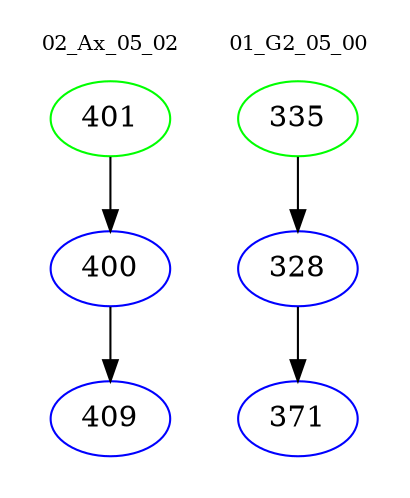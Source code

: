 digraph{
subgraph cluster_0 {
color = white
label = "02_Ax_05_02";
fontsize=10;
T0_401 [label="401", color="green"]
T0_401 -> T0_400 [color="black"]
T0_400 [label="400", color="blue"]
T0_400 -> T0_409 [color="black"]
T0_409 [label="409", color="blue"]
}
subgraph cluster_1 {
color = white
label = "01_G2_05_00";
fontsize=10;
T1_335 [label="335", color="green"]
T1_335 -> T1_328 [color="black"]
T1_328 [label="328", color="blue"]
T1_328 -> T1_371 [color="black"]
T1_371 [label="371", color="blue"]
}
}

